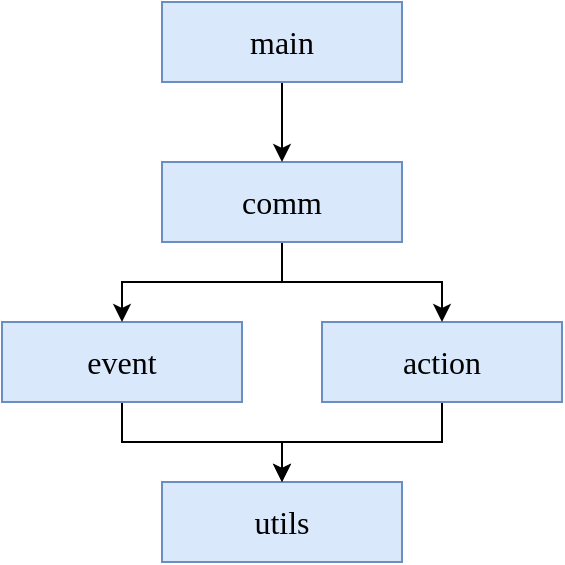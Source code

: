 <mxfile>
    <diagram id="CyFXzlX_l2sc5J9pu1Rw" name="第 1 页">
        <mxGraphModel dx="672" dy="627" grid="1" gridSize="10" guides="1" tooltips="1" connect="1" arrows="1" fold="1" page="1" pageScale="1" pageWidth="827" pageHeight="1169" math="0" shadow="0">
            <root>
                <mxCell id="0"/>
                <mxCell id="1" parent="0"/>
                <mxCell id="3" value="utils" style="rounded=0;whiteSpace=wrap;html=1;fillColor=#dae8fc;strokeColor=#6c8ebf;fontSize=16;fontFamily=Menlo;" vertex="1" parent="1">
                    <mxGeometry x="230" y="360" width="120" height="40" as="geometry"/>
                </mxCell>
                <mxCell id="5" style="edgeStyle=orthogonalEdgeStyle;rounded=0;orthogonalLoop=1;jettySize=auto;html=1;exitX=0.5;exitY=1;exitDx=0;exitDy=0;entryX=0.5;entryY=0;entryDx=0;entryDy=0;fontFamily=Menlo;fontSize=16;" edge="1" parent="1" source="4" target="3">
                    <mxGeometry relative="1" as="geometry"/>
                </mxCell>
                <mxCell id="4" value="event" style="rounded=0;whiteSpace=wrap;html=1;fillColor=#dae8fc;strokeColor=#6c8ebf;fontSize=16;fontFamily=Menlo;" vertex="1" parent="1">
                    <mxGeometry x="150" y="280" width="120" height="40" as="geometry"/>
                </mxCell>
                <mxCell id="18" style="edgeStyle=orthogonalEdgeStyle;rounded=0;orthogonalLoop=1;jettySize=auto;html=1;exitX=0.5;exitY=1;exitDx=0;exitDy=0;entryX=0.5;entryY=0;entryDx=0;entryDy=0;fontFamily=Menlo;fontSize=16;" edge="1" parent="1" source="6" target="3">
                    <mxGeometry relative="1" as="geometry"/>
                </mxCell>
                <mxCell id="6" value="action" style="rounded=0;whiteSpace=wrap;html=1;fillColor=#dae8fc;strokeColor=#6c8ebf;fontSize=16;fontFamily=Menlo;" vertex="1" parent="1">
                    <mxGeometry x="310" y="280" width="120" height="40" as="geometry"/>
                </mxCell>
                <mxCell id="8" style="edgeStyle=orthogonalEdgeStyle;rounded=0;orthogonalLoop=1;jettySize=auto;html=1;exitX=0.5;exitY=1;exitDx=0;exitDy=0;entryX=0.5;entryY=0;entryDx=0;entryDy=0;fontFamily=Menlo;fontSize=16;" edge="1" parent="1" source="7" target="4">
                    <mxGeometry relative="1" as="geometry"/>
                </mxCell>
                <mxCell id="9" style="edgeStyle=orthogonalEdgeStyle;rounded=0;orthogonalLoop=1;jettySize=auto;html=1;exitX=0.5;exitY=1;exitDx=0;exitDy=0;entryX=0.5;entryY=0;entryDx=0;entryDy=0;fontFamily=Menlo;fontSize=16;" edge="1" parent="1" source="7" target="6">
                    <mxGeometry relative="1" as="geometry"/>
                </mxCell>
                <mxCell id="7" value="comm" style="rounded=0;whiteSpace=wrap;html=1;fillColor=#dae8fc;strokeColor=#6c8ebf;fontSize=16;fontFamily=Menlo;" vertex="1" parent="1">
                    <mxGeometry x="230" y="200" width="120" height="40" as="geometry"/>
                </mxCell>
                <mxCell id="17" style="edgeStyle=orthogonalEdgeStyle;rounded=0;orthogonalLoop=1;jettySize=auto;html=1;exitX=0.5;exitY=1;exitDx=0;exitDy=0;entryX=0.5;entryY=0;entryDx=0;entryDy=0;fontFamily=Menlo;fontSize=16;" edge="1" parent="1" source="10" target="7">
                    <mxGeometry relative="1" as="geometry"/>
                </mxCell>
                <mxCell id="10" value="main" style="rounded=0;whiteSpace=wrap;html=1;fillColor=#dae8fc;strokeColor=#6c8ebf;fontSize=16;fontFamily=Menlo;" vertex="1" parent="1">
                    <mxGeometry x="230" y="120" width="120" height="40" as="geometry"/>
                </mxCell>
            </root>
        </mxGraphModel>
    </diagram>
</mxfile>
